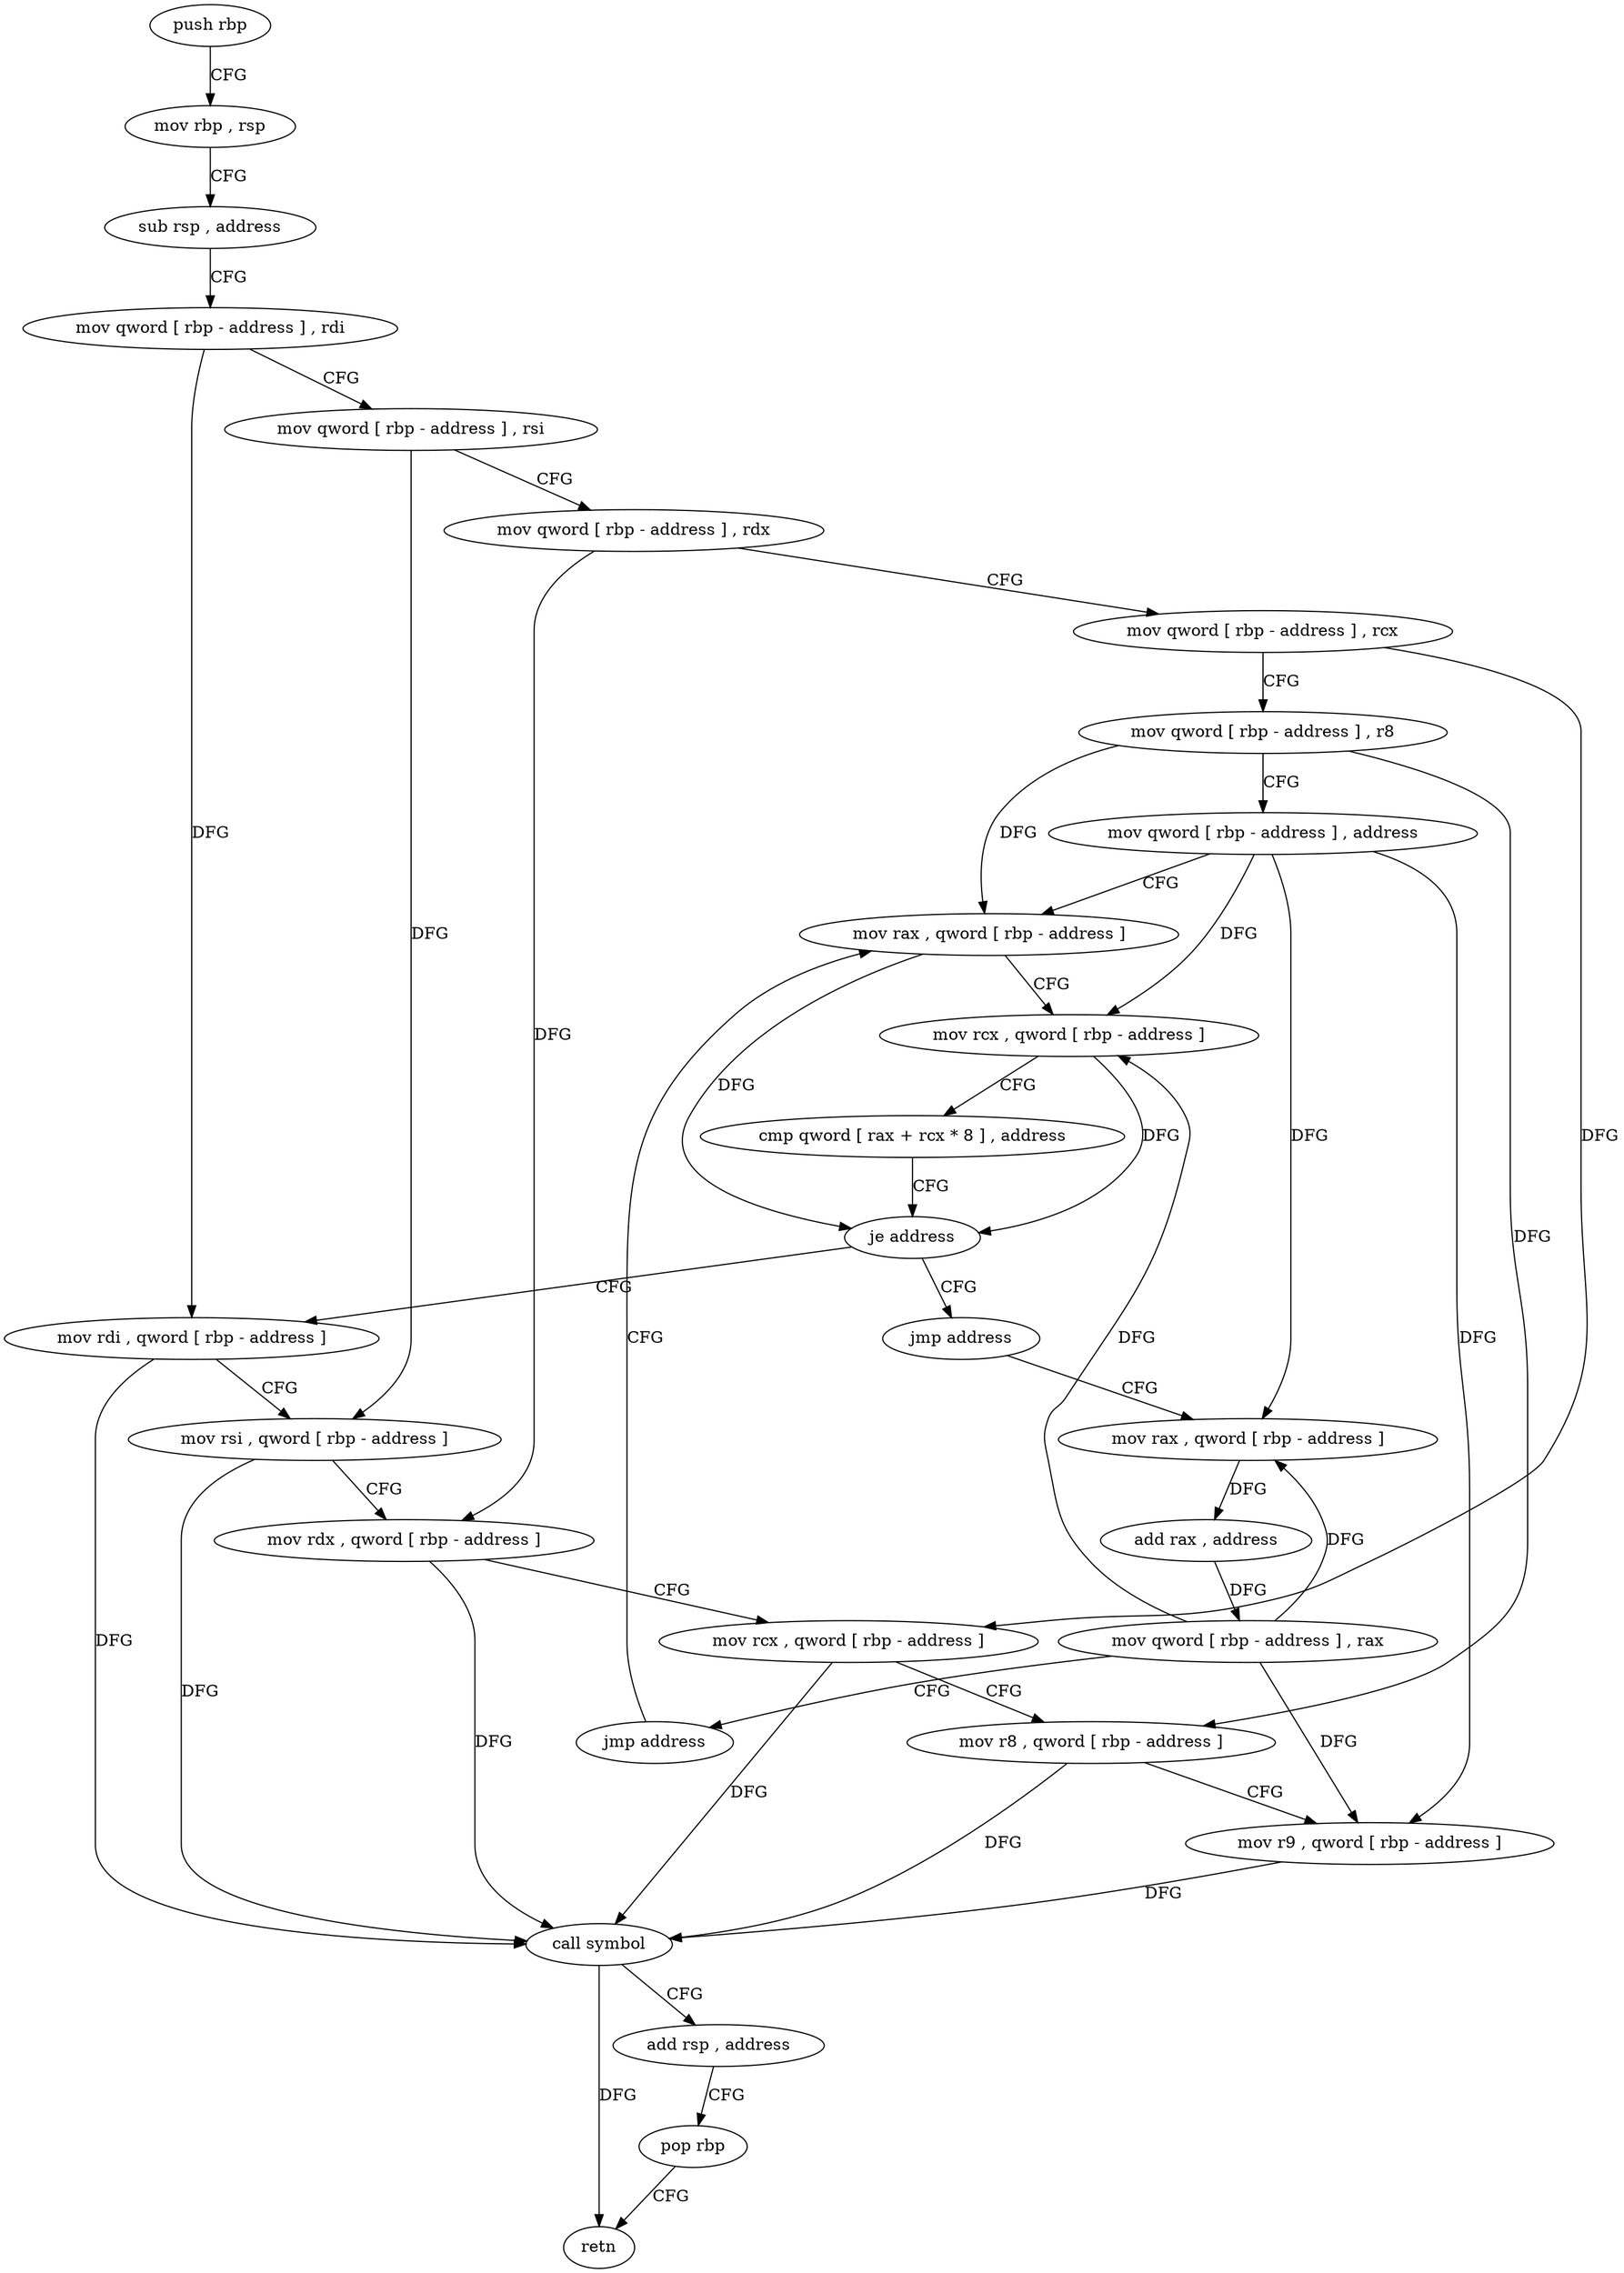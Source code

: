 digraph "func" {
"4224640" [label = "push rbp" ]
"4224641" [label = "mov rbp , rsp" ]
"4224644" [label = "sub rsp , address" ]
"4224648" [label = "mov qword [ rbp - address ] , rdi" ]
"4224652" [label = "mov qword [ rbp - address ] , rsi" ]
"4224656" [label = "mov qword [ rbp - address ] , rdx" ]
"4224660" [label = "mov qword [ rbp - address ] , rcx" ]
"4224664" [label = "mov qword [ rbp - address ] , r8" ]
"4224668" [label = "mov qword [ rbp - address ] , address" ]
"4224676" [label = "mov rax , qword [ rbp - address ]" ]
"4224719" [label = "mov rdi , qword [ rbp - address ]" ]
"4224723" [label = "mov rsi , qword [ rbp - address ]" ]
"4224727" [label = "mov rdx , qword [ rbp - address ]" ]
"4224731" [label = "mov rcx , qword [ rbp - address ]" ]
"4224735" [label = "mov r8 , qword [ rbp - address ]" ]
"4224739" [label = "mov r9 , qword [ rbp - address ]" ]
"4224743" [label = "call symbol" ]
"4224748" [label = "add rsp , address" ]
"4224752" [label = "pop rbp" ]
"4224753" [label = "retn" ]
"4224695" [label = "jmp address" ]
"4224700" [label = "mov rax , qword [ rbp - address ]" ]
"4224704" [label = "add rax , address" ]
"4224710" [label = "mov qword [ rbp - address ] , rax" ]
"4224714" [label = "jmp address" ]
"4224680" [label = "mov rcx , qword [ rbp - address ]" ]
"4224684" [label = "cmp qword [ rax + rcx * 8 ] , address" ]
"4224689" [label = "je address" ]
"4224640" -> "4224641" [ label = "CFG" ]
"4224641" -> "4224644" [ label = "CFG" ]
"4224644" -> "4224648" [ label = "CFG" ]
"4224648" -> "4224652" [ label = "CFG" ]
"4224648" -> "4224719" [ label = "DFG" ]
"4224652" -> "4224656" [ label = "CFG" ]
"4224652" -> "4224723" [ label = "DFG" ]
"4224656" -> "4224660" [ label = "CFG" ]
"4224656" -> "4224727" [ label = "DFG" ]
"4224660" -> "4224664" [ label = "CFG" ]
"4224660" -> "4224731" [ label = "DFG" ]
"4224664" -> "4224668" [ label = "CFG" ]
"4224664" -> "4224676" [ label = "DFG" ]
"4224664" -> "4224735" [ label = "DFG" ]
"4224668" -> "4224676" [ label = "CFG" ]
"4224668" -> "4224680" [ label = "DFG" ]
"4224668" -> "4224739" [ label = "DFG" ]
"4224668" -> "4224700" [ label = "DFG" ]
"4224676" -> "4224680" [ label = "CFG" ]
"4224676" -> "4224689" [ label = "DFG" ]
"4224719" -> "4224723" [ label = "CFG" ]
"4224719" -> "4224743" [ label = "DFG" ]
"4224723" -> "4224727" [ label = "CFG" ]
"4224723" -> "4224743" [ label = "DFG" ]
"4224727" -> "4224731" [ label = "CFG" ]
"4224727" -> "4224743" [ label = "DFG" ]
"4224731" -> "4224735" [ label = "CFG" ]
"4224731" -> "4224743" [ label = "DFG" ]
"4224735" -> "4224739" [ label = "CFG" ]
"4224735" -> "4224743" [ label = "DFG" ]
"4224739" -> "4224743" [ label = "DFG" ]
"4224743" -> "4224748" [ label = "CFG" ]
"4224743" -> "4224753" [ label = "DFG" ]
"4224748" -> "4224752" [ label = "CFG" ]
"4224752" -> "4224753" [ label = "CFG" ]
"4224695" -> "4224700" [ label = "CFG" ]
"4224700" -> "4224704" [ label = "DFG" ]
"4224704" -> "4224710" [ label = "DFG" ]
"4224710" -> "4224714" [ label = "CFG" ]
"4224710" -> "4224680" [ label = "DFG" ]
"4224710" -> "4224739" [ label = "DFG" ]
"4224710" -> "4224700" [ label = "DFG" ]
"4224714" -> "4224676" [ label = "CFG" ]
"4224680" -> "4224684" [ label = "CFG" ]
"4224680" -> "4224689" [ label = "DFG" ]
"4224684" -> "4224689" [ label = "CFG" ]
"4224689" -> "4224719" [ label = "CFG" ]
"4224689" -> "4224695" [ label = "CFG" ]
}

